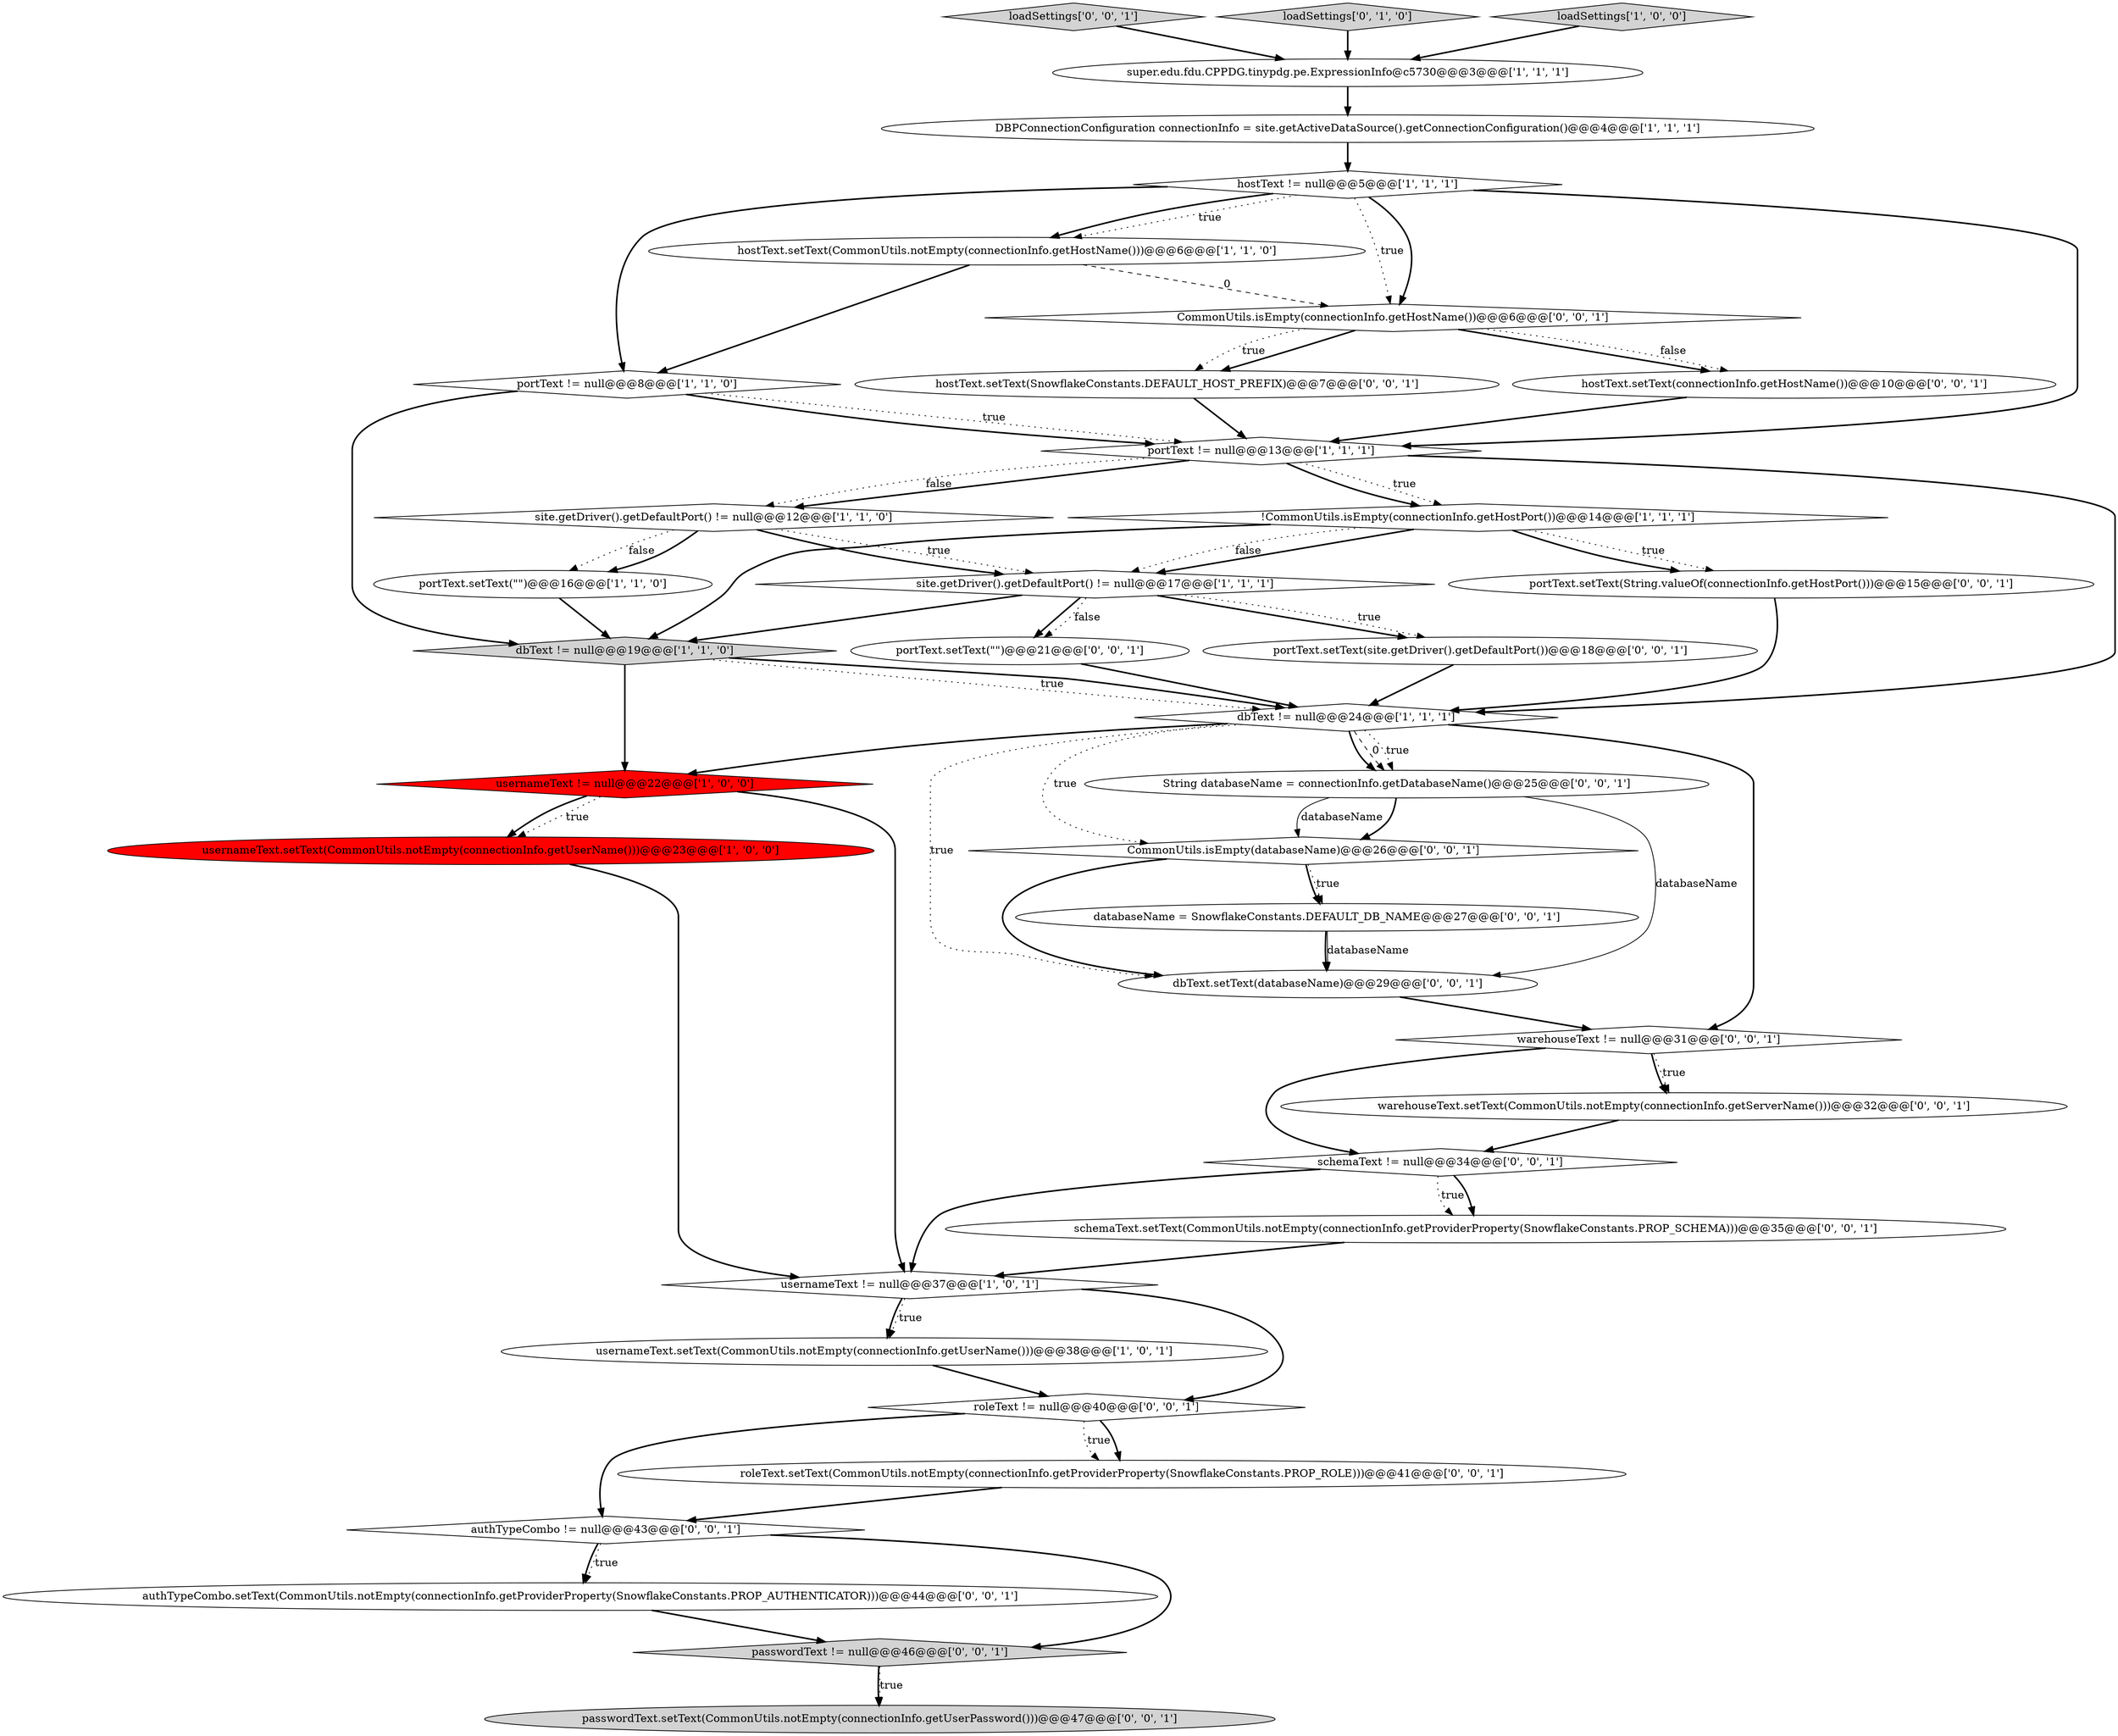 digraph {
20 [style = filled, label = "String databaseName = connectionInfo.getDatabaseName()@@@25@@@['0', '0', '1']", fillcolor = white, shape = ellipse image = "AAA0AAABBB3BBB"];
10 [style = filled, label = "portText.setText(\"\")@@@16@@@['1', '1', '0']", fillcolor = white, shape = ellipse image = "AAA0AAABBB1BBB"];
27 [style = filled, label = "CommonUtils.isEmpty(databaseName)@@@26@@@['0', '0', '1']", fillcolor = white, shape = diamond image = "AAA0AAABBB3BBB"];
35 [style = filled, label = "portText.setText(String.valueOf(connectionInfo.getHostPort()))@@@15@@@['0', '0', '1']", fillcolor = white, shape = ellipse image = "AAA0AAABBB3BBB"];
23 [style = filled, label = "hostText.setText(connectionInfo.getHostName())@@@10@@@['0', '0', '1']", fillcolor = white, shape = ellipse image = "AAA0AAABBB3BBB"];
3 [style = filled, label = "!CommonUtils.isEmpty(connectionInfo.getHostPort())@@@14@@@['1', '1', '1']", fillcolor = white, shape = diamond image = "AAA0AAABBB1BBB"];
29 [style = filled, label = "CommonUtils.isEmpty(connectionInfo.getHostName())@@@6@@@['0', '0', '1']", fillcolor = white, shape = diamond image = "AAA0AAABBB3BBB"];
33 [style = filled, label = "schemaText != null@@@34@@@['0', '0', '1']", fillcolor = white, shape = diamond image = "AAA0AAABBB3BBB"];
8 [style = filled, label = "usernameText.setText(CommonUtils.notEmpty(connectionInfo.getUserName()))@@@38@@@['1', '0', '1']", fillcolor = white, shape = ellipse image = "AAA0AAABBB1BBB"];
19 [style = filled, label = "loadSettings['0', '0', '1']", fillcolor = lightgray, shape = diamond image = "AAA0AAABBB3BBB"];
32 [style = filled, label = "portText.setText(\"\")@@@21@@@['0', '0', '1']", fillcolor = white, shape = ellipse image = "AAA0AAABBB3BBB"];
5 [style = filled, label = "dbText != null@@@19@@@['1', '1', '0']", fillcolor = lightgray, shape = diamond image = "AAA0AAABBB1BBB"];
4 [style = filled, label = "super.edu.fdu.CPPDG.tinypdg.pe.ExpressionInfo@c5730@@@3@@@['1', '1', '1']", fillcolor = white, shape = ellipse image = "AAA0AAABBB1BBB"];
21 [style = filled, label = "dbText.setText(databaseName)@@@29@@@['0', '0', '1']", fillcolor = white, shape = ellipse image = "AAA0AAABBB3BBB"];
14 [style = filled, label = "hostText.setText(CommonUtils.notEmpty(connectionInfo.getHostName()))@@@6@@@['1', '1', '0']", fillcolor = white, shape = ellipse image = "AAA0AAABBB1BBB"];
38 [style = filled, label = "warehouseText.setText(CommonUtils.notEmpty(connectionInfo.getServerName()))@@@32@@@['0', '0', '1']", fillcolor = white, shape = ellipse image = "AAA0AAABBB3BBB"];
24 [style = filled, label = "passwordText != null@@@46@@@['0', '0', '1']", fillcolor = lightgray, shape = diamond image = "AAA0AAABBB3BBB"];
26 [style = filled, label = "warehouseText != null@@@31@@@['0', '0', '1']", fillcolor = white, shape = diamond image = "AAA0AAABBB3BBB"];
22 [style = filled, label = "roleText != null@@@40@@@['0', '0', '1']", fillcolor = white, shape = diamond image = "AAA0AAABBB3BBB"];
12 [style = filled, label = "portText != null@@@13@@@['1', '1', '1']", fillcolor = white, shape = diamond image = "AAA0AAABBB1BBB"];
15 [style = filled, label = "hostText != null@@@5@@@['1', '1', '1']", fillcolor = white, shape = diamond image = "AAA0AAABBB1BBB"];
17 [style = filled, label = "loadSettings['0', '1', '0']", fillcolor = lightgray, shape = diamond image = "AAA0AAABBB2BBB"];
6 [style = filled, label = "usernameText != null@@@22@@@['1', '0', '0']", fillcolor = red, shape = diamond image = "AAA1AAABBB1BBB"];
16 [style = filled, label = "portText != null@@@8@@@['1', '1', '0']", fillcolor = white, shape = diamond image = "AAA0AAABBB1BBB"];
18 [style = filled, label = "hostText.setText(SnowflakeConstants.DEFAULT_HOST_PREFIX)@@@7@@@['0', '0', '1']", fillcolor = white, shape = ellipse image = "AAA0AAABBB3BBB"];
30 [style = filled, label = "passwordText.setText(CommonUtils.notEmpty(connectionInfo.getUserPassword()))@@@47@@@['0', '0', '1']", fillcolor = lightgray, shape = ellipse image = "AAA0AAABBB3BBB"];
2 [style = filled, label = "DBPConnectionConfiguration connectionInfo = site.getActiveDataSource().getConnectionConfiguration()@@@4@@@['1', '1', '1']", fillcolor = white, shape = ellipse image = "AAA0AAABBB1BBB"];
11 [style = filled, label = "dbText != null@@@24@@@['1', '1', '1']", fillcolor = white, shape = diamond image = "AAA0AAABBB1BBB"];
25 [style = filled, label = "authTypeCombo.setText(CommonUtils.notEmpty(connectionInfo.getProviderProperty(SnowflakeConstants.PROP_AUTHENTICATOR)))@@@44@@@['0', '0', '1']", fillcolor = white, shape = ellipse image = "AAA0AAABBB3BBB"];
9 [style = filled, label = "usernameText.setText(CommonUtils.notEmpty(connectionInfo.getUserName()))@@@23@@@['1', '0', '0']", fillcolor = red, shape = ellipse image = "AAA1AAABBB1BBB"];
34 [style = filled, label = "schemaText.setText(CommonUtils.notEmpty(connectionInfo.getProviderProperty(SnowflakeConstants.PROP_SCHEMA)))@@@35@@@['0', '0', '1']", fillcolor = white, shape = ellipse image = "AAA0AAABBB3BBB"];
13 [style = filled, label = "loadSettings['1', '0', '0']", fillcolor = lightgray, shape = diamond image = "AAA0AAABBB1BBB"];
28 [style = filled, label = "databaseName = SnowflakeConstants.DEFAULT_DB_NAME@@@27@@@['0', '0', '1']", fillcolor = white, shape = ellipse image = "AAA0AAABBB3BBB"];
36 [style = filled, label = "portText.setText(site.getDriver().getDefaultPort())@@@18@@@['0', '0', '1']", fillcolor = white, shape = ellipse image = "AAA0AAABBB3BBB"];
1 [style = filled, label = "site.getDriver().getDefaultPort() != null@@@17@@@['1', '1', '1']", fillcolor = white, shape = diamond image = "AAA0AAABBB1BBB"];
0 [style = filled, label = "usernameText != null@@@37@@@['1', '0', '1']", fillcolor = white, shape = diamond image = "AAA0AAABBB1BBB"];
7 [style = filled, label = "site.getDriver().getDefaultPort() != null@@@12@@@['1', '1', '0']", fillcolor = white, shape = diamond image = "AAA0AAABBB1BBB"];
37 [style = filled, label = "authTypeCombo != null@@@43@@@['0', '0', '1']", fillcolor = white, shape = diamond image = "AAA0AAABBB3BBB"];
31 [style = filled, label = "roleText.setText(CommonUtils.notEmpty(connectionInfo.getProviderProperty(SnowflakeConstants.PROP_ROLE)))@@@41@@@['0', '0', '1']", fillcolor = white, shape = ellipse image = "AAA0AAABBB3BBB"];
1->5 [style = bold, label=""];
31->37 [style = bold, label=""];
11->20 [style = dashed, label="0"];
22->31 [style = dotted, label="true"];
22->37 [style = bold, label=""];
27->28 [style = bold, label=""];
3->35 [style = dotted, label="true"];
36->11 [style = bold, label=""];
12->7 [style = bold, label=""];
29->18 [style = bold, label=""];
24->30 [style = bold, label=""];
20->27 [style = bold, label=""];
3->35 [style = bold, label=""];
33->0 [style = bold, label=""];
21->26 [style = bold, label=""];
3->5 [style = bold, label=""];
28->21 [style = bold, label=""];
5->11 [style = dotted, label="true"];
15->29 [style = dotted, label="true"];
2->15 [style = bold, label=""];
0->8 [style = bold, label=""];
20->21 [style = solid, label="databaseName"];
23->12 [style = bold, label=""];
7->1 [style = dotted, label="true"];
32->11 [style = bold, label=""];
20->27 [style = solid, label="databaseName"];
14->16 [style = bold, label=""];
12->3 [style = dotted, label="true"];
28->21 [style = solid, label="databaseName"];
29->18 [style = dotted, label="true"];
7->1 [style = bold, label=""];
12->7 [style = dotted, label="false"];
12->11 [style = bold, label=""];
18->12 [style = bold, label=""];
4->2 [style = bold, label=""];
29->23 [style = bold, label=""];
15->14 [style = dotted, label="true"];
34->0 [style = bold, label=""];
8->22 [style = bold, label=""];
0->8 [style = dotted, label="true"];
25->24 [style = bold, label=""];
5->6 [style = bold, label=""];
1->32 [style = bold, label=""];
7->10 [style = dotted, label="false"];
5->11 [style = bold, label=""];
15->12 [style = bold, label=""];
38->33 [style = bold, label=""];
14->29 [style = dashed, label="0"];
15->29 [style = bold, label=""];
11->26 [style = bold, label=""];
37->24 [style = bold, label=""];
15->14 [style = bold, label=""];
3->1 [style = bold, label=""];
37->25 [style = bold, label=""];
24->30 [style = dotted, label="true"];
37->25 [style = dotted, label="true"];
11->20 [style = dotted, label="true"];
11->27 [style = dotted, label="true"];
26->38 [style = dotted, label="true"];
10->5 [style = bold, label=""];
6->9 [style = dotted, label="true"];
16->5 [style = bold, label=""];
12->3 [style = bold, label=""];
3->1 [style = dotted, label="false"];
27->21 [style = bold, label=""];
17->4 [style = bold, label=""];
11->20 [style = bold, label=""];
29->23 [style = dotted, label="false"];
16->12 [style = dotted, label="true"];
1->32 [style = dotted, label="false"];
9->0 [style = bold, label=""];
7->10 [style = bold, label=""];
11->6 [style = bold, label=""];
33->34 [style = dotted, label="true"];
22->31 [style = bold, label=""];
6->0 [style = bold, label=""];
15->16 [style = bold, label=""];
1->36 [style = bold, label=""];
26->38 [style = bold, label=""];
27->28 [style = dotted, label="true"];
1->36 [style = dotted, label="true"];
0->22 [style = bold, label=""];
19->4 [style = bold, label=""];
11->21 [style = dotted, label="true"];
6->9 [style = bold, label=""];
26->33 [style = bold, label=""];
33->34 [style = bold, label=""];
16->12 [style = bold, label=""];
13->4 [style = bold, label=""];
35->11 [style = bold, label=""];
}
